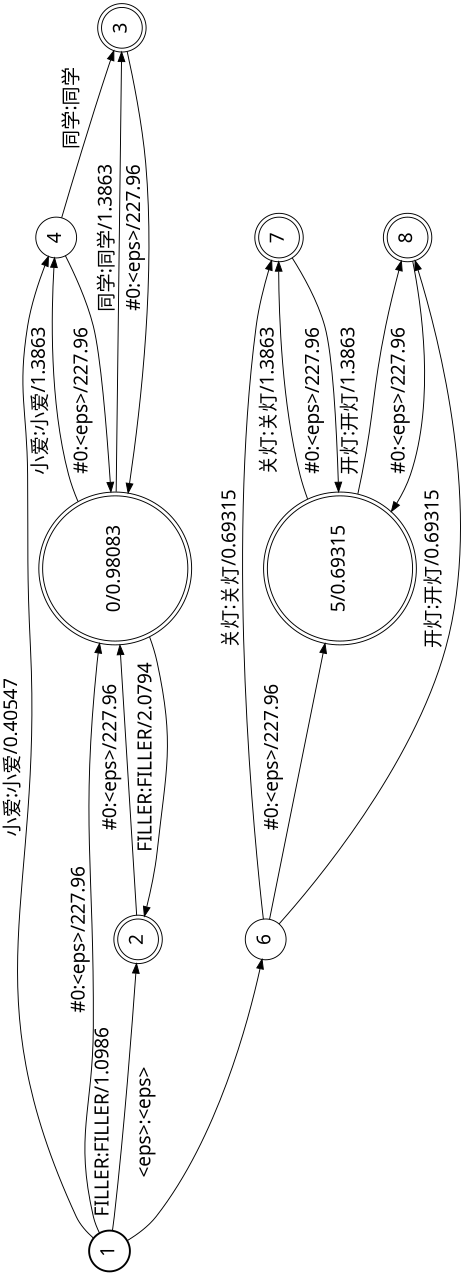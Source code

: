 digraph FST {
rankdir = LR;
size = "8.5,11";
label = "";
center = 1;
orientation = Landscape;
ranksep = "0.4";
nodesep = "0.25";
1 [label = "1", shape = circle, style = bold, fontname="simsun.ttc",fontsize = 20]
	1 -> 2 [label = "FILLER:FILLER/1.0986", fontname="simsun.ttc",fontsize = 20];
	1 -> 4 [label = "小爱:小爱/0.40547", fontname="simsun.ttc",fontsize = 20];
	1 -> 0 [label = "#0:<eps>/227.96", fontname="simsun.ttc",fontsize = 20];
	1 -> 6 [label = "<eps>:<eps>", fontname="simsun.ttc",fontsize = 20];
0 [label = "0/0.98083", shape = doublecircle, style = solid, fontname="simsun.ttc",fontsize = 20]
	0 -> 2 [label = "FILLER:FILLER/2.0794", fontname="simsun.ttc",fontsize = 20];
	0 -> 3 [label = "同学:同学/1.3863", fontname="simsun.ttc",fontsize = 20];
	0 -> 4 [label = "小爱:小爱/1.3863", fontname="simsun.ttc",fontsize = 20];
2 [label = "2", shape = doublecircle, style = solid, fontname="simsun.ttc",fontsize = 20]
	2 -> 0 [label = "#0:<eps>/227.96", fontname="simsun.ttc",fontsize = 20];
3 [label = "3", shape = doublecircle, style = solid, fontname="simsun.ttc",fontsize = 20]
	3 -> 0 [label = "#0:<eps>/227.96", fontname="simsun.ttc",fontsize = 20];
4 [label = "4", shape = circle, style = solid, fontname="simsun.ttc",fontsize = 20]
	4 -> 3 [label = "同学:同学", fontname="simsun.ttc",fontsize = 20];
	4 -> 0 [label = "#0:<eps>/227.96", fontname="simsun.ttc",fontsize = 20];
5 [label = "5/0.69315", shape = doublecircle, style = solid, fontname="simsun.ttc",fontsize = 20]
	5 -> 7 [label = "关灯:关灯/1.3863", fontname="simsun.ttc",fontsize = 20];
	5 -> 8 [label = "开灯:开灯/1.3863", fontname="simsun.ttc",fontsize = 20];
6 [label = "6", shape = circle, style = solid, fontname="simsun.ttc",fontsize = 20]
	6 -> 7 [label = "关灯:关灯/0.69315", fontname="simsun.ttc",fontsize = 20];
	6 -> 8 [label = "开灯:开灯/0.69315", fontname="simsun.ttc",fontsize = 20];
	6 -> 5 [label = "#0:<eps>/227.96", fontname="simsun.ttc",fontsize = 20];
7 [label = "7", shape = doublecircle, style = solid, fontname="simsun.ttc",fontsize = 20]
	7 -> 5 [label = "#0:<eps>/227.96", fontname="simsun.ttc",fontsize = 20];
8 [label = "8", shape = doublecircle, style = solid, fontname="simsun.ttc",fontsize = 20]
	8 -> 5 [label = "#0:<eps>/227.96", fontname="simsun.ttc",fontsize = 20];
}
